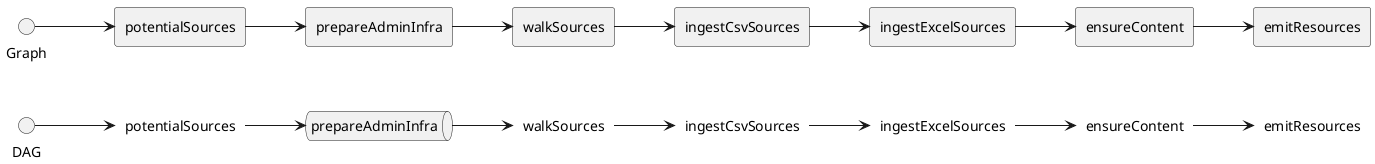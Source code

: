 @startuml
left to right direction
label dagpotentialSources as "potentialSources"
queue dagprepareAdminInfra as "prepareAdminInfra"
label dagwalkSources as "walkSources"
label dagingestCsvSources as "ingestCsvSources"
label dagingestExcelSources as "ingestExcelSources"
label dagensureContent as "ensureContent"
label dagemitResources as "emitResources"
rectangle gpotentialSources as "potentialSources"
rectangle gprepareAdminInfra as "prepareAdminInfra"
rectangle gwalkSources as "walkSources"
rectangle gingestCsvSources as "ingestCsvSources"
rectangle gingestExcelSources as "ingestExcelSources"
rectangle gensureContent as "ensureContent"
rectangle gemitResources as "emitResources"
DAG --> dagpotentialSources
dagpotentialSources --> dagprepareAdminInfra
dagprepareAdminInfra --> dagwalkSources
dagwalkSources --> dagingestCsvSources
dagingestCsvSources --> dagingestExcelSources
dagingestExcelSources --> dagensureContent
dagensureContent --> dagemitResources
Graph --> gpotentialSources
gpotentialSources --> gprepareAdminInfra
gprepareAdminInfra --> gwalkSources
gwalkSources --> gingestCsvSources
gingestCsvSources --> gingestExcelSources
gingestExcelSources --> gensureContent
gensureContent --> gemitResources
@enduml
